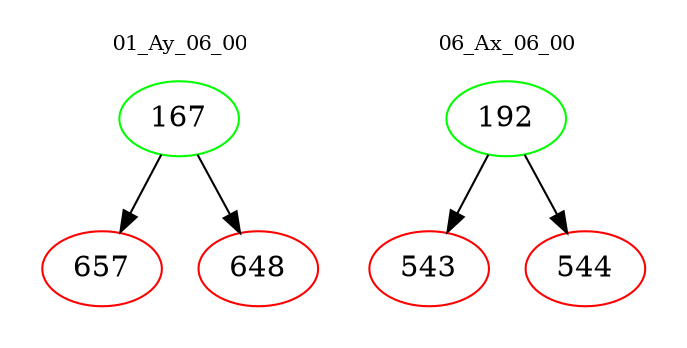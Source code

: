 digraph{
subgraph cluster_0 {
color = white
label = "01_Ay_06_00";
fontsize=10;
T0_167 [label="167", color="green"]
T0_167 -> T0_657 [color="black"]
T0_657 [label="657", color="red"]
T0_167 -> T0_648 [color="black"]
T0_648 [label="648", color="red"]
}
subgraph cluster_1 {
color = white
label = "06_Ax_06_00";
fontsize=10;
T1_192 [label="192", color="green"]
T1_192 -> T1_543 [color="black"]
T1_543 [label="543", color="red"]
T1_192 -> T1_544 [color="black"]
T1_544 [label="544", color="red"]
}
}
